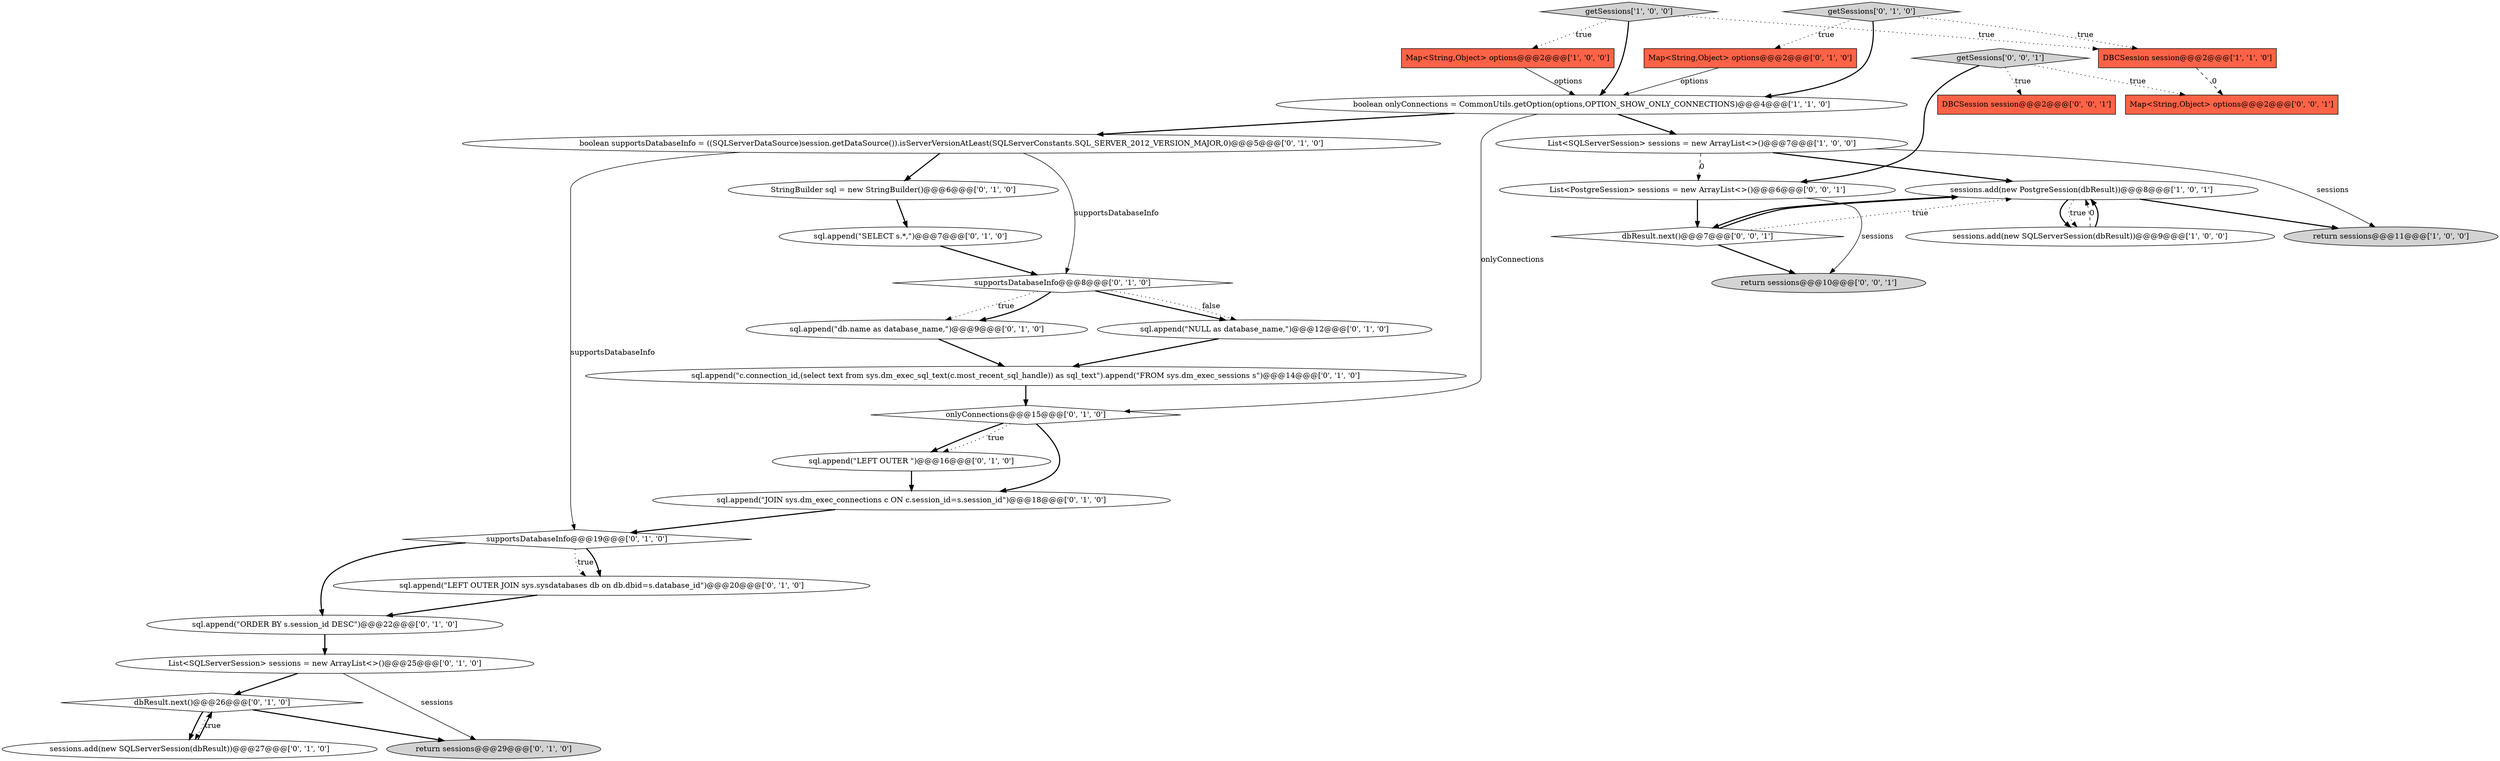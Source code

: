 digraph {
10 [style = filled, label = "sql.append(\"db.name as database_name,\")@@@9@@@['0', '1', '0']", fillcolor = white, shape = ellipse image = "AAA1AAABBB2BBB"];
3 [style = filled, label = "Map<String,Object> options@@@2@@@['1', '0', '0']", fillcolor = tomato, shape = box image = "AAA0AAABBB1BBB"];
7 [style = filled, label = "getSessions['1', '0', '0']", fillcolor = lightgray, shape = diamond image = "AAA0AAABBB1BBB"];
9 [style = filled, label = "sessions.add(new SQLServerSession(dbResult))@@@27@@@['0', '1', '0']", fillcolor = white, shape = ellipse image = "AAA0AAABBB2BBB"];
8 [style = filled, label = "supportsDatabaseInfo@@@8@@@['0', '1', '0']", fillcolor = white, shape = diamond image = "AAA1AAABBB2BBB"];
28 [style = filled, label = "dbResult.next()@@@7@@@['0', '0', '1']", fillcolor = white, shape = diamond image = "AAA0AAABBB3BBB"];
12 [style = filled, label = "supportsDatabaseInfo@@@19@@@['0', '1', '0']", fillcolor = white, shape = diamond image = "AAA1AAABBB2BBB"];
22 [style = filled, label = "sql.append(\"c.connection_id,(select text from sys.dm_exec_sql_text(c.most_recent_sql_handle)) as sql_text\").append(\"FROM sys.dm_exec_sessions s\")@@@14@@@['0', '1', '0']", fillcolor = white, shape = ellipse image = "AAA1AAABBB2BBB"];
4 [style = filled, label = "sessions.add(new PostgreSession(dbResult))@@@8@@@['1', '0', '1']", fillcolor = white, shape = ellipse image = "AAA0AAABBB1BBB"];
27 [style = filled, label = "List<PostgreSession> sessions = new ArrayList<>()@@@6@@@['0', '0', '1']", fillcolor = white, shape = ellipse image = "AAA0AAABBB3BBB"];
23 [style = filled, label = "List<SQLServerSession> sessions = new ArrayList<>()@@@25@@@['0', '1', '0']", fillcolor = white, shape = ellipse image = "AAA0AAABBB2BBB"];
16 [style = filled, label = "dbResult.next()@@@26@@@['0', '1', '0']", fillcolor = white, shape = diamond image = "AAA0AAABBB2BBB"];
20 [style = filled, label = "sql.append(\"LEFT OUTER \")@@@16@@@['0', '1', '0']", fillcolor = white, shape = ellipse image = "AAA1AAABBB2BBB"];
17 [style = filled, label = "sql.append(\"NULL as database_name,\")@@@12@@@['0', '1', '0']", fillcolor = white, shape = ellipse image = "AAA1AAABBB2BBB"];
6 [style = filled, label = "DBCSession session@@@2@@@['1', '1', '0']", fillcolor = tomato, shape = box image = "AAA0AAABBB1BBB"];
14 [style = filled, label = "sql.append(\"SELECT s.*,\")@@@7@@@['0', '1', '0']", fillcolor = white, shape = ellipse image = "AAA1AAABBB2BBB"];
15 [style = filled, label = "Map<String,Object> options@@@2@@@['0', '1', '0']", fillcolor = tomato, shape = box image = "AAA0AAABBB2BBB"];
32 [style = filled, label = "getSessions['0', '0', '1']", fillcolor = lightgray, shape = diamond image = "AAA0AAABBB3BBB"];
26 [style = filled, label = "onlyConnections@@@15@@@['0', '1', '0']", fillcolor = white, shape = diamond image = "AAA1AAABBB2BBB"];
2 [style = filled, label = "sessions.add(new SQLServerSession(dbResult))@@@9@@@['1', '0', '0']", fillcolor = white, shape = ellipse image = "AAA0AAABBB1BBB"];
21 [style = filled, label = "boolean supportsDatabaseInfo = ((SQLServerDataSource)session.getDataSource()).isServerVersionAtLeast(SQLServerConstants.SQL_SERVER_2012_VERSION_MAJOR,0)@@@5@@@['0', '1', '0']", fillcolor = white, shape = ellipse image = "AAA0AAABBB2BBB"];
11 [style = filled, label = "sql.append(\"ORDER BY s.session_id DESC\")@@@22@@@['0', '1', '0']", fillcolor = white, shape = ellipse image = "AAA1AAABBB2BBB"];
25 [style = filled, label = "sql.append(\"LEFT OUTER JOIN sys.sysdatabases db on db.dbid=s.database_id\")@@@20@@@['0', '1', '0']", fillcolor = white, shape = ellipse image = "AAA1AAABBB2BBB"];
0 [style = filled, label = "boolean onlyConnections = CommonUtils.getOption(options,OPTION_SHOW_ONLY_CONNECTIONS)@@@4@@@['1', '1', '0']", fillcolor = white, shape = ellipse image = "AAA0AAABBB1BBB"];
29 [style = filled, label = "return sessions@@@10@@@['0', '0', '1']", fillcolor = lightgray, shape = ellipse image = "AAA0AAABBB3BBB"];
13 [style = filled, label = "StringBuilder sql = new StringBuilder()@@@6@@@['0', '1', '0']", fillcolor = white, shape = ellipse image = "AAA1AAABBB2BBB"];
30 [style = filled, label = "DBCSession session@@@2@@@['0', '0', '1']", fillcolor = tomato, shape = box image = "AAA0AAABBB3BBB"];
19 [style = filled, label = "sql.append(\"JOIN sys.dm_exec_connections c ON c.session_id=s.session_id\")@@@18@@@['0', '1', '0']", fillcolor = white, shape = ellipse image = "AAA1AAABBB2BBB"];
1 [style = filled, label = "List<SQLServerSession> sessions = new ArrayList<>()@@@7@@@['1', '0', '0']", fillcolor = white, shape = ellipse image = "AAA0AAABBB1BBB"];
5 [style = filled, label = "return sessions@@@11@@@['1', '0', '0']", fillcolor = lightgray, shape = ellipse image = "AAA0AAABBB1BBB"];
31 [style = filled, label = "Map<String,Object> options@@@2@@@['0', '0', '1']", fillcolor = tomato, shape = box image = "AAA0AAABBB3BBB"];
24 [style = filled, label = "return sessions@@@29@@@['0', '1', '0']", fillcolor = lightgray, shape = ellipse image = "AAA0AAABBB2BBB"];
18 [style = filled, label = "getSessions['0', '1', '0']", fillcolor = lightgray, shape = diamond image = "AAA0AAABBB2BBB"];
8->10 [style = dotted, label="true"];
12->25 [style = dotted, label="true"];
12->25 [style = bold, label=""];
2->4 [style = dashed, label="0"];
6->31 [style = dashed, label="0"];
16->24 [style = bold, label=""];
18->15 [style = dotted, label="true"];
2->4 [style = bold, label=""];
27->28 [style = bold, label=""];
9->16 [style = bold, label=""];
1->5 [style = solid, label="sessions"];
4->5 [style = bold, label=""];
26->20 [style = bold, label=""];
32->31 [style = dotted, label="true"];
0->26 [style = solid, label="onlyConnections"];
23->16 [style = bold, label=""];
32->27 [style = bold, label=""];
32->30 [style = dotted, label="true"];
8->17 [style = bold, label=""];
0->1 [style = bold, label=""];
4->2 [style = bold, label=""];
15->0 [style = solid, label="options"];
20->19 [style = bold, label=""];
25->11 [style = bold, label=""];
26->19 [style = bold, label=""];
28->4 [style = bold, label=""];
18->6 [style = dotted, label="true"];
10->22 [style = bold, label=""];
4->28 [style = bold, label=""];
22->26 [style = bold, label=""];
1->27 [style = dashed, label="0"];
8->17 [style = dotted, label="false"];
16->9 [style = dotted, label="true"];
28->4 [style = dotted, label="true"];
7->0 [style = bold, label=""];
11->23 [style = bold, label=""];
21->8 [style = solid, label="supportsDatabaseInfo"];
14->8 [style = bold, label=""];
0->21 [style = bold, label=""];
1->4 [style = bold, label=""];
12->11 [style = bold, label=""];
17->22 [style = bold, label=""];
26->20 [style = dotted, label="true"];
21->12 [style = solid, label="supportsDatabaseInfo"];
23->24 [style = solid, label="sessions"];
13->14 [style = bold, label=""];
27->29 [style = solid, label="sessions"];
4->2 [style = dotted, label="true"];
7->3 [style = dotted, label="true"];
19->12 [style = bold, label=""];
8->10 [style = bold, label=""];
28->29 [style = bold, label=""];
3->0 [style = solid, label="options"];
21->13 [style = bold, label=""];
18->0 [style = bold, label=""];
16->9 [style = bold, label=""];
7->6 [style = dotted, label="true"];
}

